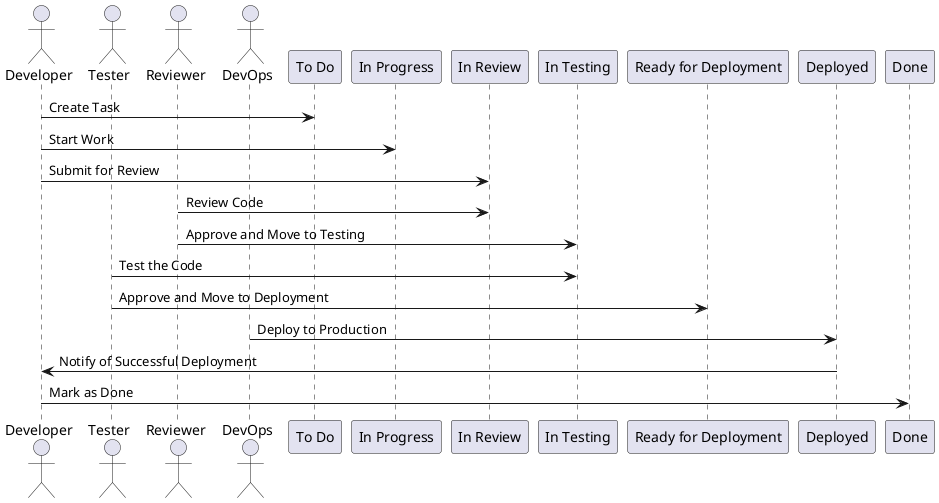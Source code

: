 @startuml
actor Developer
actor Tester
actor Reviewer
actor DevOps

Developer -> "To Do": Create Task
Developer -> "In Progress": Start Work
Developer -> "In Review": Submit for Review
Reviewer -> "In Review": Review Code
Reviewer -> "In Testing": Approve and Move to Testing
Tester -> "In Testing": Test the Code
Tester -> "Ready for Deployment": Approve and Move to Deployment
DevOps -> "Deployed": Deploy to Production
"Deployed" -> Developer: Notify of Successful Deployment
Developer -> "Done": Mark as Done
@enduml
